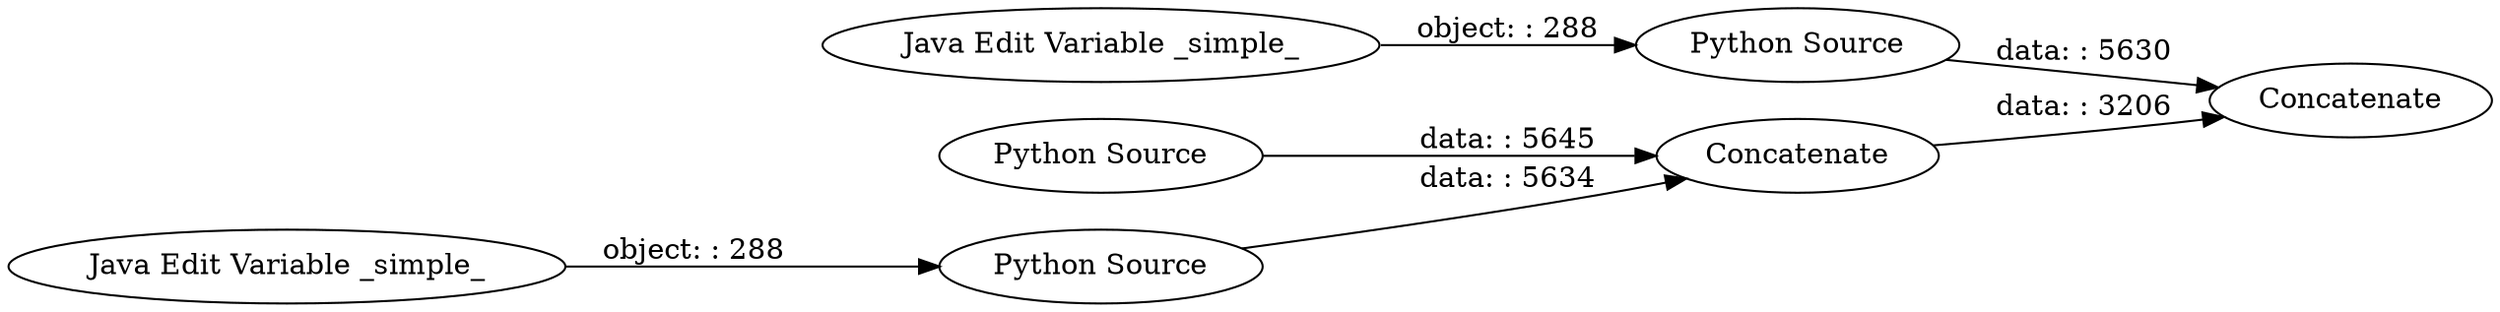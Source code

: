digraph {
	"6729058272986646658_7" [label="Java Edit Variable _simple_"]
	"6729058272986646658_5" [label=Concatenate]
	"6729058272986646658_3" [label="Python Source"]
	"6729058272986646658_4" [label="Python Source"]
	"6729058272986646658_2" [label="Python Source"]
	"6729058272986646658_8" [label="Java Edit Variable _simple_"]
	"6729058272986646658_6" [label=Concatenate]
	"6729058272986646658_4" -> "6729058272986646658_6" [label="data: : 5630"]
	"6729058272986646658_5" -> "6729058272986646658_6" [label="data: : 3206"]
	"6729058272986646658_3" -> "6729058272986646658_5" [label="data: : 5645"]
	"6729058272986646658_7" -> "6729058272986646658_4" [label="object: : 288"]
	"6729058272986646658_2" -> "6729058272986646658_5" [label="data: : 5634"]
	"6729058272986646658_8" -> "6729058272986646658_2" [label="object: : 288"]
	rankdir=LR
}
